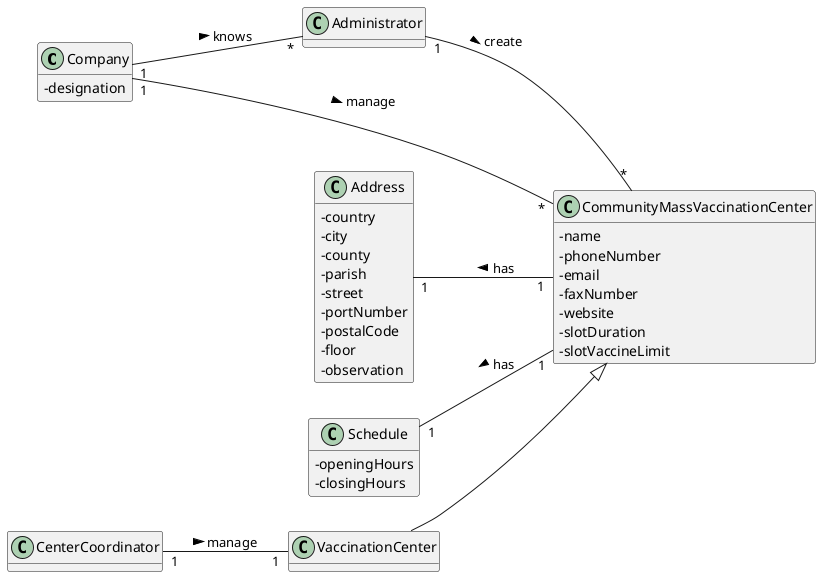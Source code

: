@startuml
hide methods
left to right direction
skinparam classAttributeIconSize 0

class Company {
    -designation
}

class Administrator {
}

class CommunityMassVaccinationCenter {
    -name
    -phoneNumber
    -email
    -faxNumber
    -website
    -slotDuration
    -slotVaccineLimit
}

class CenterCoordinator {
}


class Address{
    -country
    -city
    -county
    -parish
    -street
    -portNumber
    -postalCode
    -floor
    -observation
}

class Schedule  {
    -openingHours
    -closingHours
}

Administrator "1" -- "*" CommunityMassVaccinationCenter : create >
VaccinationCenter --|> CommunityMassVaccinationCenter

CenterCoordinator "1" -- "1" VaccinationCenter : manage >

Schedule "1" -- "1" CommunityMassVaccinationCenter : has <


Address "1" -- "1" CommunityMassVaccinationCenter : has <

Company "1" -- "*" Administrator : knows >
Company "1" -- "*" CommunityMassVaccinationCenter : manage >

@enduml